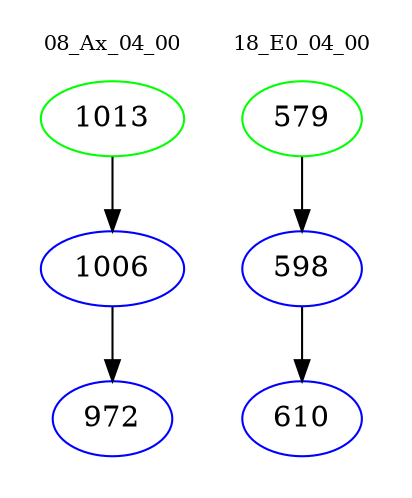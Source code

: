 digraph{
subgraph cluster_0 {
color = white
label = "08_Ax_04_00";
fontsize=10;
T0_1013 [label="1013", color="green"]
T0_1013 -> T0_1006 [color="black"]
T0_1006 [label="1006", color="blue"]
T0_1006 -> T0_972 [color="black"]
T0_972 [label="972", color="blue"]
}
subgraph cluster_1 {
color = white
label = "18_E0_04_00";
fontsize=10;
T1_579 [label="579", color="green"]
T1_579 -> T1_598 [color="black"]
T1_598 [label="598", color="blue"]
T1_598 -> T1_610 [color="black"]
T1_610 [label="610", color="blue"]
}
}
